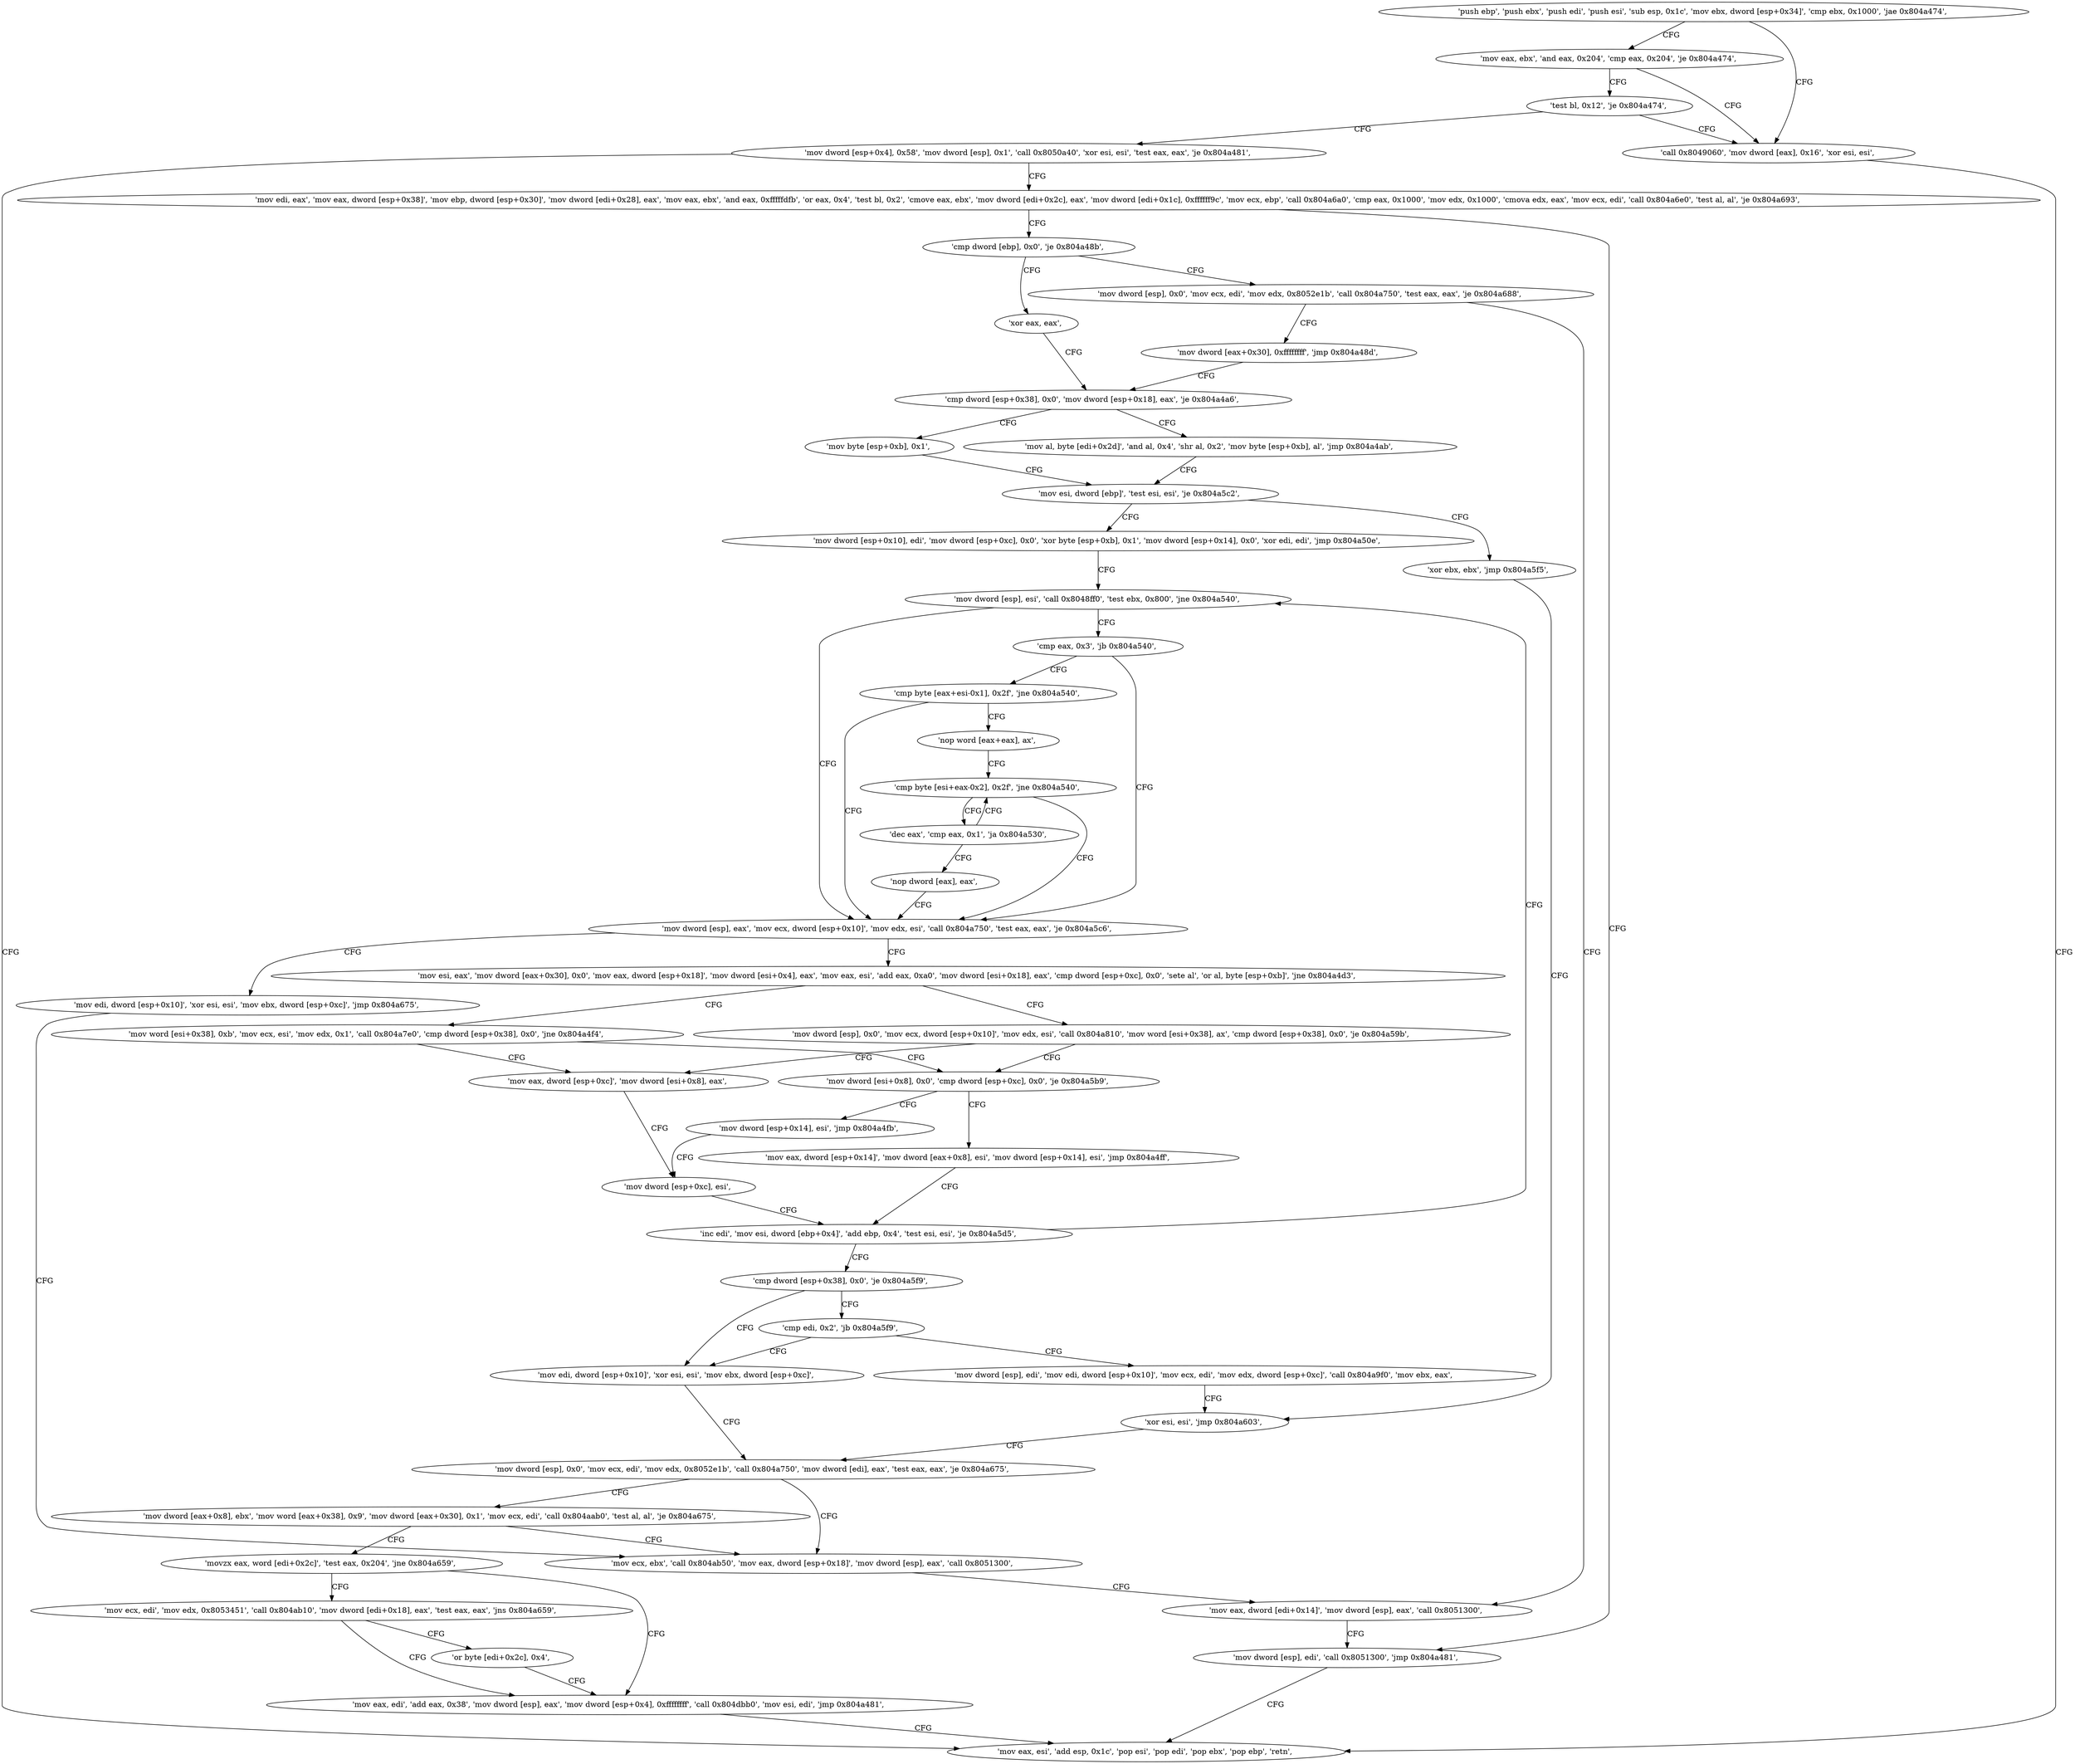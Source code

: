digraph "func" {
"134521776" [label = "'push ebp', 'push ebx', 'push edi', 'push esi', 'sub esp, 0x1c', 'mov ebx, dword [esp+0x34]', 'cmp ebx, 0x1000', 'jae 0x804a474', " ]
"134521972" [label = "'call 0x8049060', 'mov dword [eax], 0x16', 'xor esi, esi', " ]
"134521799" [label = "'mov eax, ebx', 'and eax, 0x204', 'cmp eax, 0x204', 'je 0x804a474', " ]
"134521985" [label = "'mov eax, esi', 'add esp, 0x1c', 'pop esi', 'pop edi', 'pop ebx', 'pop ebp', 'retn', " ]
"134521817" [label = "'test bl, 0x12', 'je 0x804a474', " ]
"134521826" [label = "'mov dword [esp+0x4], 0x58', 'mov dword [esp], 0x1', 'call 0x8050a40', 'xor esi, esi', 'test eax, eax', 'je 0x804a481', " ]
"134521856" [label = "'mov edi, eax', 'mov eax, dword [esp+0x38]', 'mov ebp, dword [esp+0x30]', 'mov dword [edi+0x28], eax', 'mov eax, ebx', 'and eax, 0xfffffdfb', 'or eax, 0x4', 'test bl, 0x2', 'cmove eax, ebx', 'mov dword [edi+0x2c], eax', 'mov dword [edi+0x1c], 0xffffff9c', 'mov ecx, ebp', 'call 0x804a6a0', 'cmp eax, 0x1000', 'mov edx, 0x1000', 'cmova edx, eax', 'mov ecx, edi', 'call 0x804a6e0', 'test al, al', 'je 0x804a693', " ]
"134522515" [label = "'mov dword [esp], edi', 'call 0x8051300', 'jmp 0x804a481', " ]
"134521930" [label = "'cmp dword [ebp], 0x0', 'je 0x804a48b', " ]
"134521995" [label = "'xor eax, eax', " ]
"134521936" [label = "'mov dword [esp], 0x0', 'mov ecx, edi', 'mov edx, 0x8052e1b', 'call 0x804a750', 'test eax, eax', 'je 0x804a688', " ]
"134521997" [label = "'cmp dword [esp+0x38], 0x0', 'mov dword [esp+0x18], eax', 'je 0x804a4a6', " ]
"134522504" [label = "'mov eax, dword [edi+0x14]', 'mov dword [esp], eax', 'call 0x8051300', " ]
"134521963" [label = "'mov dword [eax+0x30], 0xffffffff', 'jmp 0x804a48d', " ]
"134522022" [label = "'mov byte [esp+0xb], 0x1', " ]
"134522027" [label = "'mov esi, dword [ebp]', 'test esi, esi', 'je 0x804a5c2', " ]
"134522008" [label = "'mov al, byte [edi+0x2d]', 'and al, 0x4', 'shr al, 0x2', 'mov byte [esp+0xb], al', 'jmp 0x804a4ab', " ]
"134522306" [label = "'xor ebx, ebx', 'jmp 0x804a5f5', " ]
"134522357" [label = "'xor esi, esi', 'jmp 0x804a603', " ]
"134522038" [label = "'mov dword [esp+0x10], edi', 'mov dword [esp+0xc], 0x0', 'xor byte [esp+0xb], 0x1', 'mov dword [esp+0x14], 0x0', 'xor edi, edi', 'jmp 0x804a50e', " ]
"134522126" [label = "'mov dword [esp], esi', 'call 0x8048ff0', 'test ebx, 0x800', 'jne 0x804a540', " ]
"134522371" [label = "'mov dword [esp], 0x0', 'mov ecx, edi', 'mov edx, 0x8052e1b', 'call 0x804a750', 'mov dword [edi], eax', 'test eax, eax', 'je 0x804a675', " ]
"134522176" [label = "'mov dword [esp], eax', 'mov ecx, dword [esp+0x10]', 'mov edx, esi', 'call 0x804a750', 'test eax, eax', 'je 0x804a5c6', " ]
"134522142" [label = "'cmp eax, 0x3', 'jb 0x804a540', " ]
"134522485" [label = "'mov ecx, ebx', 'call 0x804ab50', 'mov eax, dword [esp+0x18]', 'mov dword [esp], eax', 'call 0x8051300', " ]
"134522396" [label = "'mov dword [eax+0x8], ebx', 'mov word [eax+0x38], 0x9', 'mov dword [eax+0x30], 0x1', 'mov ecx, edi', 'call 0x804aab0', 'test al, al', 'je 0x804a675', " ]
"134522310" [label = "'mov edi, dword [esp+0x10]', 'xor esi, esi', 'mov ebx, dword [esp+0xc]', 'jmp 0x804a675', " ]
"134522194" [label = "'mov esi, eax', 'mov dword [eax+0x30], 0x0', 'mov eax, dword [esp+0x18]', 'mov dword [esi+0x4], eax', 'mov eax, esi', 'add eax, 0xa0', 'mov dword [esi+0x18], eax', 'cmp dword [esp+0xc], 0x0', 'sete al', 'or al, byte [esp+0xb]', 'jne 0x804a4d3', " ]
"134522147" [label = "'cmp byte [eax+esi-0x1], 0x2f', 'jne 0x804a540', " ]
"134522423" [label = "'movzx eax, word [edi+0x2c]', 'test eax, 0x204', 'jne 0x804a659', " ]
"134522067" [label = "'mov dword [esp], 0x0', 'mov ecx, dword [esp+0x10]', 'mov edx, esi', 'call 0x804a810', 'mov word [esi+0x38], ax', 'cmp dword [esp+0x38], 0x0', 'je 0x804a59b', " ]
"134522238" [label = "'mov word [esi+0x38], 0xb', 'mov ecx, esi', 'mov edx, 0x1', 'call 0x804a7e0', 'cmp dword [esp+0x38], 0x0', 'jne 0x804a4f4', " ]
"134522154" [label = "'nop word [eax+eax], ax', " ]
"134522457" [label = "'mov eax, edi', 'add eax, 0x38', 'mov dword [esp], eax', 'mov dword [esp+0x4], 0xffffffff', 'call 0x804dbb0', 'mov esi, edi', 'jmp 0x804a481', " ]
"134522434" [label = "'mov ecx, edi', 'mov edx, 0x8053451', 'call 0x804ab10', 'mov dword [edi+0x18], eax', 'test eax, eax', 'jns 0x804a659', " ]
"134522267" [label = "'mov dword [esi+0x8], 0x0', 'cmp dword [esp+0xc], 0x0', 'je 0x804a5b9', " ]
"134522100" [label = "'mov eax, dword [esp+0xc]', 'mov dword [esi+0x8], eax', " ]
"134522160" [label = "'cmp byte [esi+eax-0x2], 0x2f', 'jne 0x804a540', " ]
"134522453" [label = "'or byte [edi+0x2c], 0x4', " ]
"134522297" [label = "'mov dword [esp+0x14], esi', 'jmp 0x804a4fb', " ]
"134522281" [label = "'mov eax, dword [esp+0x14]', 'mov dword [eax+0x8], esi', 'mov dword [esp+0x14], esi', 'jmp 0x804a4ff', " ]
"134522107" [label = "'mov dword [esp+0xc], esi', " ]
"134522167" [label = "'dec eax', 'cmp eax, 0x1', 'ja 0x804a530', " ]
"134522173" [label = "'nop dword [eax], eax', " ]
"134522111" [label = "'inc edi', 'mov esi, dword [ebp+0x4]', 'add ebp, 0x4', 'test esi, esi', 'je 0x804a5d5', " ]
"134522325" [label = "'cmp dword [esp+0x38], 0x0', 'je 0x804a5f9', " ]
"134522361" [label = "'mov edi, dword [esp+0x10]', 'xor esi, esi', 'mov ebx, dword [esp+0xc]', " ]
"134522332" [label = "'cmp edi, 0x2', 'jb 0x804a5f9', " ]
"134522337" [label = "'mov dword [esp], edi', 'mov edi, dword [esp+0x10]', 'mov ecx, edi', 'mov edx, dword [esp+0xc]', 'call 0x804a9f0', 'mov ebx, eax', " ]
"134521776" -> "134521972" [ label = "CFG" ]
"134521776" -> "134521799" [ label = "CFG" ]
"134521972" -> "134521985" [ label = "CFG" ]
"134521799" -> "134521972" [ label = "CFG" ]
"134521799" -> "134521817" [ label = "CFG" ]
"134521817" -> "134521972" [ label = "CFG" ]
"134521817" -> "134521826" [ label = "CFG" ]
"134521826" -> "134521985" [ label = "CFG" ]
"134521826" -> "134521856" [ label = "CFG" ]
"134521856" -> "134522515" [ label = "CFG" ]
"134521856" -> "134521930" [ label = "CFG" ]
"134522515" -> "134521985" [ label = "CFG" ]
"134521930" -> "134521995" [ label = "CFG" ]
"134521930" -> "134521936" [ label = "CFG" ]
"134521995" -> "134521997" [ label = "CFG" ]
"134521936" -> "134522504" [ label = "CFG" ]
"134521936" -> "134521963" [ label = "CFG" ]
"134521997" -> "134522022" [ label = "CFG" ]
"134521997" -> "134522008" [ label = "CFG" ]
"134522504" -> "134522515" [ label = "CFG" ]
"134521963" -> "134521997" [ label = "CFG" ]
"134522022" -> "134522027" [ label = "CFG" ]
"134522027" -> "134522306" [ label = "CFG" ]
"134522027" -> "134522038" [ label = "CFG" ]
"134522008" -> "134522027" [ label = "CFG" ]
"134522306" -> "134522357" [ label = "CFG" ]
"134522357" -> "134522371" [ label = "CFG" ]
"134522038" -> "134522126" [ label = "CFG" ]
"134522126" -> "134522176" [ label = "CFG" ]
"134522126" -> "134522142" [ label = "CFG" ]
"134522371" -> "134522485" [ label = "CFG" ]
"134522371" -> "134522396" [ label = "CFG" ]
"134522176" -> "134522310" [ label = "CFG" ]
"134522176" -> "134522194" [ label = "CFG" ]
"134522142" -> "134522176" [ label = "CFG" ]
"134522142" -> "134522147" [ label = "CFG" ]
"134522485" -> "134522504" [ label = "CFG" ]
"134522396" -> "134522485" [ label = "CFG" ]
"134522396" -> "134522423" [ label = "CFG" ]
"134522310" -> "134522485" [ label = "CFG" ]
"134522194" -> "134522067" [ label = "CFG" ]
"134522194" -> "134522238" [ label = "CFG" ]
"134522147" -> "134522176" [ label = "CFG" ]
"134522147" -> "134522154" [ label = "CFG" ]
"134522423" -> "134522457" [ label = "CFG" ]
"134522423" -> "134522434" [ label = "CFG" ]
"134522067" -> "134522267" [ label = "CFG" ]
"134522067" -> "134522100" [ label = "CFG" ]
"134522238" -> "134522100" [ label = "CFG" ]
"134522238" -> "134522267" [ label = "CFG" ]
"134522154" -> "134522160" [ label = "CFG" ]
"134522457" -> "134521985" [ label = "CFG" ]
"134522434" -> "134522457" [ label = "CFG" ]
"134522434" -> "134522453" [ label = "CFG" ]
"134522267" -> "134522297" [ label = "CFG" ]
"134522267" -> "134522281" [ label = "CFG" ]
"134522100" -> "134522107" [ label = "CFG" ]
"134522160" -> "134522176" [ label = "CFG" ]
"134522160" -> "134522167" [ label = "CFG" ]
"134522453" -> "134522457" [ label = "CFG" ]
"134522297" -> "134522107" [ label = "CFG" ]
"134522281" -> "134522111" [ label = "CFG" ]
"134522107" -> "134522111" [ label = "CFG" ]
"134522167" -> "134522160" [ label = "CFG" ]
"134522167" -> "134522173" [ label = "CFG" ]
"134522173" -> "134522176" [ label = "CFG" ]
"134522111" -> "134522325" [ label = "CFG" ]
"134522111" -> "134522126" [ label = "CFG" ]
"134522325" -> "134522361" [ label = "CFG" ]
"134522325" -> "134522332" [ label = "CFG" ]
"134522361" -> "134522371" [ label = "CFG" ]
"134522332" -> "134522361" [ label = "CFG" ]
"134522332" -> "134522337" [ label = "CFG" ]
"134522337" -> "134522357" [ label = "CFG" ]
}
